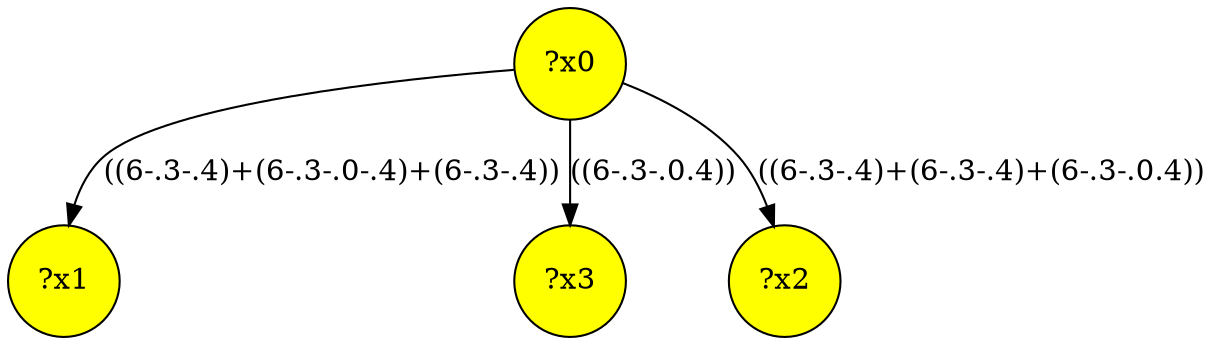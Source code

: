 digraph g {
	x0 [fillcolor="yellow", style="filled," shape=circle, label="?x0"];
	x1 [fillcolor="yellow", style="filled," shape=circle, label="?x1"];
	x3 [fillcolor="yellow", style="filled," shape=circle, label="?x3"];
	x2 [fillcolor="yellow", style="filled," shape=circle, label="?x2"];
	x0 -> x1 [label="((6-.3-.4)+(6-.3-.0-.4)+(6-.3-.4))"];
	x0 -> x2 [label="((6-.3-.4)+(6-.3-.4)+(6-.3-.0.4))"];
	x0 -> x3 [label="((6-.3-.0.4))"];
}
